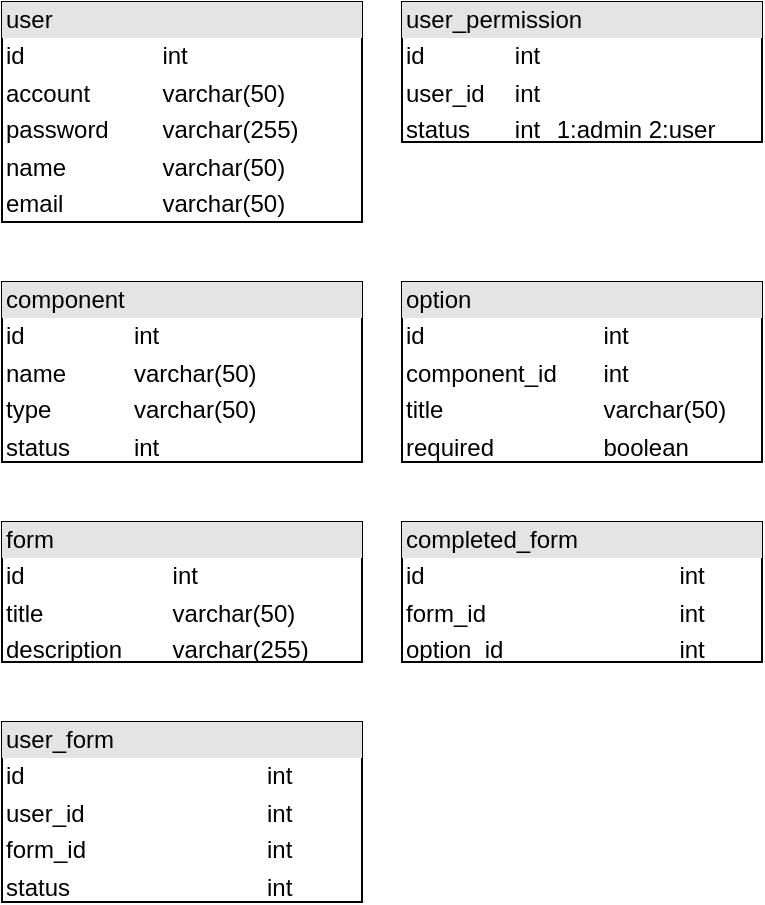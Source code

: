 <mxfile version="20.7.4" type="github">
  <diagram id="C5RBs43oDa-KdzZeNtuy" name="Page-1">
    <mxGraphModel dx="1195" dy="617" grid="1" gridSize="10" guides="1" tooltips="1" connect="1" arrows="1" fold="1" page="1" pageScale="1" pageWidth="827" pageHeight="1169" math="0" shadow="0">
      <root>
        <mxCell id="WIyWlLk6GJQsqaUBKTNV-0" />
        <mxCell id="WIyWlLk6GJQsqaUBKTNV-1" parent="WIyWlLk6GJQsqaUBKTNV-0" />
        <mxCell id="G2fdg4Mi_C9gGRTxT8__-18" value="&lt;div style=&quot;box-sizing:border-box;width:100%;background:#e4e4e4;padding:2px;&quot;&gt;user&lt;/div&gt;&lt;table style=&quot;width:100%;font-size:1em;&quot; cellpadding=&quot;2&quot; cellspacing=&quot;0&quot;&gt;&lt;tbody&gt;&lt;tr&gt;&lt;td&gt;id&lt;/td&gt;&lt;td&gt;int&lt;/td&gt;&lt;/tr&gt;&lt;tr&gt;&lt;td&gt;account&lt;/td&gt;&lt;td&gt;varchar(50)&lt;/td&gt;&lt;/tr&gt;&lt;tr&gt;&lt;td&gt;password&lt;/td&gt;&lt;td&gt;varchar(255)&lt;/td&gt;&lt;/tr&gt;&lt;tr&gt;&lt;td&gt;name&lt;/td&gt;&lt;td&gt;varchar(50)&lt;/td&gt;&lt;/tr&gt;&lt;tr&gt;&lt;td&gt;email&lt;/td&gt;&lt;td&gt;varchar(50)&lt;/td&gt;&lt;/tr&gt;&lt;/tbody&gt;&lt;/table&gt;" style="verticalAlign=top;align=left;overflow=fill;html=1;" parent="WIyWlLk6GJQsqaUBKTNV-1" vertex="1">
          <mxGeometry x="230" y="320" width="180" height="110" as="geometry" />
        </mxCell>
        <mxCell id="G2fdg4Mi_C9gGRTxT8__-19" value="&lt;div style=&quot;box-sizing:border-box;width:100%;background:#e4e4e4;padding:2px;&quot;&gt;user_permission&lt;/div&gt;&lt;table style=&quot;width:100%;font-size:1em;&quot; cellpadding=&quot;2&quot; cellspacing=&quot;0&quot;&gt;&lt;tbody&gt;&lt;tr&gt;&lt;td&gt;id&lt;/td&gt;&lt;td&gt;int&lt;/td&gt;&lt;td&gt;&lt;br&gt;&lt;/td&gt;&lt;/tr&gt;&lt;tr&gt;&lt;td&gt;user_id&lt;/td&gt;&lt;td&gt;int&lt;/td&gt;&lt;td&gt;&lt;br&gt;&lt;/td&gt;&lt;/tr&gt;&lt;tr&gt;&lt;td&gt;status&lt;br&gt;&lt;/td&gt;&lt;td&gt;int&lt;/td&gt;&lt;td&gt;1:admin 2:user&lt;/td&gt;&lt;/tr&gt;&lt;/tbody&gt;&lt;/table&gt;" style="verticalAlign=top;align=left;overflow=fill;html=1;" parent="WIyWlLk6GJQsqaUBKTNV-1" vertex="1">
          <mxGeometry x="430" y="320" width="180" height="70" as="geometry" />
        </mxCell>
        <mxCell id="G2fdg4Mi_C9gGRTxT8__-21" value="&lt;div style=&quot;box-sizing:border-box;width:100%;background:#e4e4e4;padding:2px;&quot;&gt;user_form&lt;/div&gt;&lt;table style=&quot;width:100%;font-size:1em;&quot; cellpadding=&quot;2&quot; cellspacing=&quot;0&quot;&gt;&lt;tbody&gt;&lt;tr&gt;&lt;td&gt;id&lt;/td&gt;&lt;td&gt;int&lt;/td&gt;&lt;/tr&gt;&lt;tr&gt;&lt;td&gt;user_id&lt;/td&gt;&lt;td&gt;int&lt;/td&gt;&lt;/tr&gt;&lt;tr&gt;&lt;td&gt;form_id&lt;/td&gt;&lt;td&gt;int&lt;/td&gt;&lt;/tr&gt;&lt;tr&gt;&lt;td&gt;status&lt;/td&gt;&lt;td&gt;int&lt;/td&gt;&lt;/tr&gt;&lt;/tbody&gt;&lt;/table&gt;" style="verticalAlign=top;align=left;overflow=fill;html=1;" parent="WIyWlLk6GJQsqaUBKTNV-1" vertex="1">
          <mxGeometry x="230" y="680" width="180" height="90" as="geometry" />
        </mxCell>
        <mxCell id="G2fdg4Mi_C9gGRTxT8__-22" value="&lt;div style=&quot;box-sizing:border-box;width:100%;background:#e4e4e4;padding:2px;&quot;&gt;option&lt;/div&gt;&lt;table style=&quot;width:100%;font-size:1em;&quot; cellpadding=&quot;2&quot; cellspacing=&quot;0&quot;&gt;&lt;tbody&gt;&lt;tr&gt;&lt;td&gt;id&lt;/td&gt;&lt;td&gt;int&lt;/td&gt;&lt;/tr&gt;&lt;tr&gt;&lt;td&gt;component_id&lt;/td&gt;&lt;td&gt;int&lt;/td&gt;&lt;/tr&gt;&lt;tr&gt;&lt;td&gt;title&lt;/td&gt;&lt;td&gt;varchar(50)&lt;/td&gt;&lt;/tr&gt;&lt;tr&gt;&lt;td&gt;required&lt;/td&gt;&lt;td&gt;boolean&lt;/td&gt;&lt;/tr&gt;&lt;/tbody&gt;&lt;/table&gt;" style="verticalAlign=top;align=left;overflow=fill;html=1;" parent="WIyWlLk6GJQsqaUBKTNV-1" vertex="1">
          <mxGeometry x="430" y="460" width="180" height="90" as="geometry" />
        </mxCell>
        <mxCell id="G2fdg4Mi_C9gGRTxT8__-23" value="&lt;div style=&quot;box-sizing:border-box;width:100%;background:#e4e4e4;padding:2px;&quot;&gt;form&lt;/div&gt;&lt;table style=&quot;width:100%;font-size:1em;&quot; cellpadding=&quot;2&quot; cellspacing=&quot;0&quot;&gt;&lt;tbody&gt;&lt;tr&gt;&lt;td&gt;id&lt;/td&gt;&lt;td&gt;int&lt;/td&gt;&lt;/tr&gt;&lt;tr&gt;&lt;td&gt;title&lt;/td&gt;&lt;td&gt;varchar(50)&lt;/td&gt;&lt;/tr&gt;&lt;tr&gt;&lt;td&gt;description&lt;/td&gt;&lt;td&gt;varchar(255)&lt;/td&gt;&lt;/tr&gt;&lt;/tbody&gt;&lt;/table&gt;" style="verticalAlign=top;align=left;overflow=fill;html=1;" parent="WIyWlLk6GJQsqaUBKTNV-1" vertex="1">
          <mxGeometry x="230" y="580" width="180" height="70" as="geometry" />
        </mxCell>
        <mxCell id="G2fdg4Mi_C9gGRTxT8__-24" value="&lt;div style=&quot;box-sizing:border-box;width:100%;background:#e4e4e4;padding:2px;&quot;&gt;component&lt;/div&gt;&lt;table style=&quot;width:100%;font-size:1em;&quot; cellpadding=&quot;2&quot; cellspacing=&quot;0&quot;&gt;&lt;tbody&gt;&lt;tr&gt;&lt;td&gt;id&lt;/td&gt;&lt;td&gt;int&lt;/td&gt;&lt;/tr&gt;&lt;tr&gt;&lt;td&gt;name&lt;/td&gt;&lt;td&gt;varchar(50)&lt;/td&gt;&lt;/tr&gt;&lt;tr&gt;&lt;td&gt;type&lt;/td&gt;&lt;td&gt;varchar(50)&lt;/td&gt;&lt;/tr&gt;&lt;tr&gt;&lt;td&gt;status&lt;/td&gt;&lt;td&gt;int&lt;/td&gt;&lt;/tr&gt;&lt;/tbody&gt;&lt;/table&gt;" style="verticalAlign=top;align=left;overflow=fill;html=1;" parent="WIyWlLk6GJQsqaUBKTNV-1" vertex="1">
          <mxGeometry x="230" y="460" width="180" height="90" as="geometry" />
        </mxCell>
        <mxCell id="fOtRZ50EaTgivJkBMRc7-0" value="&lt;div style=&quot;box-sizing:border-box;width:100%;background:#e4e4e4;padding:2px;&quot;&gt;completed_form&lt;/div&gt;&lt;table style=&quot;width:100%;font-size:1em;&quot; cellspacing=&quot;0&quot; cellpadding=&quot;2&quot;&gt;&lt;tbody&gt;&lt;tr&gt;&lt;td&gt;id&lt;/td&gt;&lt;td&gt;int&lt;/td&gt;&lt;/tr&gt;&lt;tr&gt;&lt;td&gt;form_id&lt;br&gt;&lt;/td&gt;&lt;td&gt;int&lt;br&gt;&lt;/td&gt;&lt;/tr&gt;&lt;tr&gt;&lt;td&gt;option_id&lt;/td&gt;&lt;td&gt;int&lt;/td&gt;&lt;/tr&gt;&lt;/tbody&gt;&lt;/table&gt;" style="verticalAlign=top;align=left;overflow=fill;html=1;" vertex="1" parent="WIyWlLk6GJQsqaUBKTNV-1">
          <mxGeometry x="430" y="580" width="180" height="70" as="geometry" />
        </mxCell>
      </root>
    </mxGraphModel>
  </diagram>
</mxfile>
